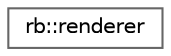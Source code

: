 digraph "Graphical Class Hierarchy"
{
 // LATEX_PDF_SIZE
  bgcolor="transparent";
  edge [fontname=Helvetica,fontsize=10,labelfontname=Helvetica,labelfontsize=10];
  node [fontname=Helvetica,fontsize=10,shape=box,height=0.2,width=0.4];
  rankdir="LR";
  Node0 [label="rb::renderer",height=0.2,width=0.4,color="grey40", fillcolor="white", style="filled",URL="$classrb_1_1renderer.html",tooltip="Performs primitive-based rendering, creates resources, handles system-level variables,..."];
}
